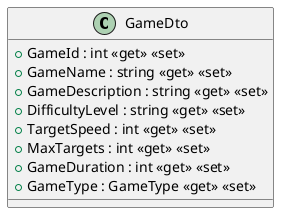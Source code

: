 @startuml
class GameDto {
    + GameId : int <<get>> <<set>>
    + GameName : string <<get>> <<set>>
    + GameDescription : string <<get>> <<set>>
    + DifficultyLevel : string <<get>> <<set>>
    + TargetSpeed : int <<get>> <<set>>
    + MaxTargets : int <<get>> <<set>>
    + GameDuration : int <<get>> <<set>>
    + GameType : GameType <<get>> <<set>>
}
@enduml
